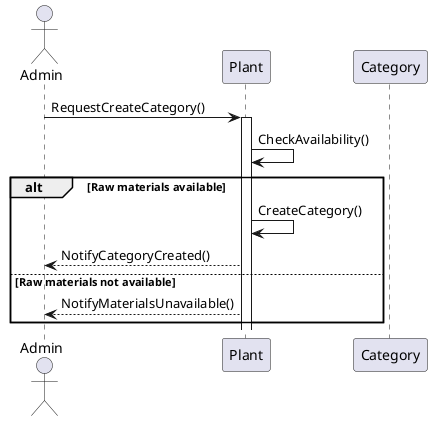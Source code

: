 @startuml
actor Admin
participant Plant
participant Category

Admin -> Plant: RequestCreateCategory()
activate Plant
Plant -> Plant: CheckAvailability()
alt Raw materials available
    Plant -> Plant: CreateCategory()
    Plant --> Admin: NotifyCategoryCreated()
else Raw materials not available
    Plant --> Admin: NotifyMaterialsUnavailable()
end

@enduml